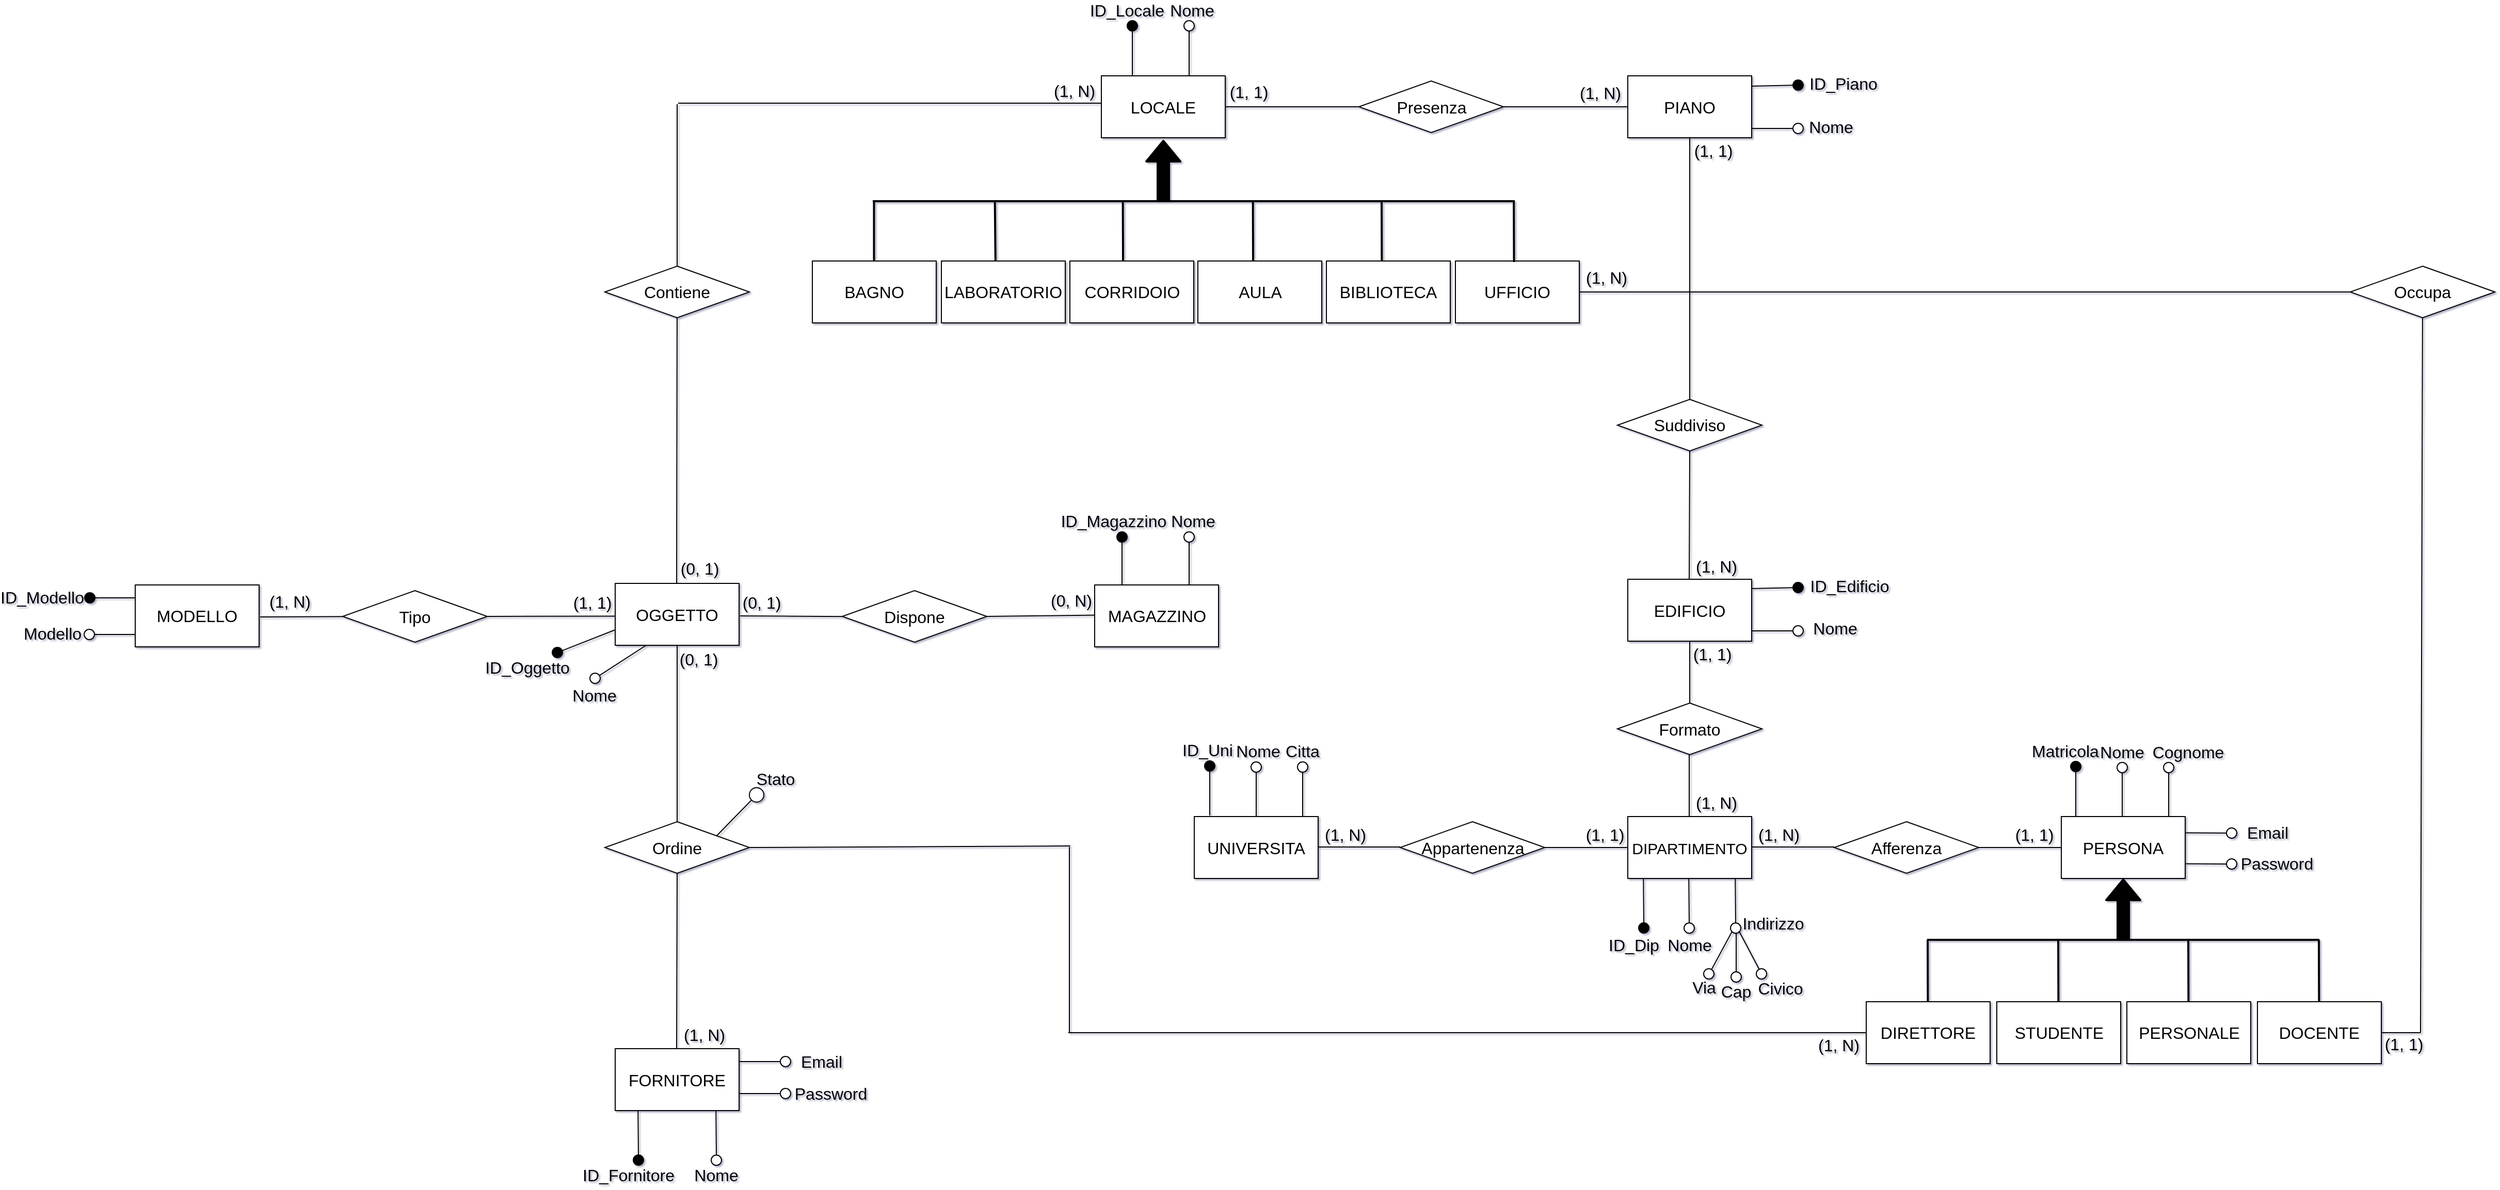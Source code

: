 <mxfile version="13.1.14" type="google"><diagram id="T4SH9xcDjH4Rhrjf1JH2" name="Page-1"><mxGraphModel dx="4160" dy="1720" grid="1" gridSize="10" guides="1" tooltips="1" connect="1" arrows="1" fold="1" page="0" pageScale="1" pageWidth="827" pageHeight="1169" background="none" math="0" shadow="1"><root><mxCell id="0"/><mxCell id="1" parent="0"/><mxCell id="QOyCzGSlGbPc3p6z9FrP-5" value="" style="endArrow=none;html=1;fontSize=16;" parent="1" target="QOyCzGSlGbPc3p6z9FrP-6" edge="1"><mxGeometry width="50" height="50" relative="1" as="geometry"><mxPoint x="-1185" y="261.5" as="sourcePoint"/><mxPoint x="-1135" y="211.5" as="targetPoint"/></mxGeometry></mxCell><mxCell id="QOyCzGSlGbPc3p6z9FrP-6" value="" style="ellipse;whiteSpace=wrap;html=1;aspect=fixed;fontSize=16;" parent="1" vertex="1"><mxGeometry x="-1151" y="212.5" width="14" height="14" as="geometry"/></mxCell><mxCell id="QOyCzGSlGbPc3p6z9FrP-7" value="Stato" style="text;html=1;align=center;verticalAlign=middle;resizable=0;points=[];autosize=1;fontSize=16;" parent="1" vertex="1"><mxGeometry x="-1151" y="193.5" width="50" height="20" as="geometry"/></mxCell><mxCell id="HjZJboqm2U8gx5QxNsLh-1" value="EDIFICIO" style="rounded=0;whiteSpace=wrap;html=1;fontSize=16;" parent="1" vertex="1"><mxGeometry x="-300" y="10.5" width="120" height="60" as="geometry"/></mxCell><mxCell id="HjZJboqm2U8gx5QxNsLh-4" value="" style="endArrow=none;html=1;entryX=0;entryY=0.5;entryDx=0;entryDy=0;exitX=1;exitY=0.5;exitDx=0;exitDy=0;fontSize=16;" parent="1" source="HjZJboqm2U8gx5QxNsLh-5" target="HjZJboqm2U8gx5QxNsLh-11" edge="1"><mxGeometry width="50" height="50" relative="1" as="geometry"><mxPoint x="-370" y="-445.5" as="sourcePoint"/><mxPoint x="-290" y="-445.5" as="targetPoint"/></mxGeometry></mxCell><mxCell id="HjZJboqm2U8gx5QxNsLh-5" value="Presenza" style="rhombus;whiteSpace=wrap;html=1;fontSize=16;" parent="1" vertex="1"><mxGeometry x="-560.5" y="-472.5" width="140" height="50" as="geometry"/></mxCell><mxCell id="HjZJboqm2U8gx5QxNsLh-6" value="" style="endArrow=none;html=1;entryX=0;entryY=0.5;entryDx=0;entryDy=0;exitX=1;exitY=0.5;exitDx=0;exitDy=0;fontSize=16;" parent="1" source="HjZJboqm2U8gx5QxNsLh-7" target="HjZJboqm2U8gx5QxNsLh-5" edge="1"><mxGeometry width="50" height="50" relative="1" as="geometry"><mxPoint x="-590" y="-447" as="sourcePoint"/><mxPoint x="-510" y="-447" as="targetPoint"/></mxGeometry></mxCell><mxCell id="HjZJboqm2U8gx5QxNsLh-8" value="" style="endArrow=none;html=1;exitX=0.5;exitY=0;exitDx=0;exitDy=0;entryX=0.5;entryY=1;entryDx=0;entryDy=0;fontSize=16;" parent="1" source="HjZJboqm2U8gx5QxNsLh-9" target="HjZJboqm2U8gx5QxNsLh-11" edge="1"><mxGeometry width="50" height="50" relative="1" as="geometry"><mxPoint x="-240" y="-99.5" as="sourcePoint"/><mxPoint x="-250" y="-405" as="targetPoint"/></mxGeometry></mxCell><mxCell id="HjZJboqm2U8gx5QxNsLh-9" value="Suddiviso" style="rhombus;whiteSpace=wrap;html=1;fontSize=16;" parent="1" vertex="1"><mxGeometry x="-310" y="-163.88" width="140" height="50" as="geometry"/></mxCell><mxCell id="HjZJboqm2U8gx5QxNsLh-10" value="" style="endArrow=none;html=1;entryX=0.5;entryY=1;entryDx=0;entryDy=0;fontSize=16;" parent="1" target="HjZJboqm2U8gx5QxNsLh-9" edge="1"><mxGeometry width="50" height="50" relative="1" as="geometry"><mxPoint x="-240.5" y="10.5" as="sourcePoint"/><mxPoint x="-240.5" y="-49.5" as="targetPoint"/></mxGeometry></mxCell><mxCell id="HjZJboqm2U8gx5QxNsLh-11" value="PIANO" style="rounded=0;whiteSpace=wrap;html=1;fontSize=16;" parent="1" vertex="1"><mxGeometry x="-300" y="-477.5" width="120" height="60" as="geometry"/></mxCell><mxCell id="HjZJboqm2U8gx5QxNsLh-12" value="" style="endArrow=none;html=1;entryX=0.5;entryY=1;entryDx=0;entryDy=0;fontSize=16;" parent="1" edge="1"><mxGeometry width="50" height="50" relative="1" as="geometry"><mxPoint x="-240.5" y="240.5" as="sourcePoint"/><mxPoint x="-240.5" y="180.5" as="targetPoint"/></mxGeometry></mxCell><mxCell id="HjZJboqm2U8gx5QxNsLh-13" value="Formato" style="rhombus;whiteSpace=wrap;html=1;fontSize=16;" parent="1" vertex="1"><mxGeometry x="-310" y="130.5" width="140" height="50" as="geometry"/></mxCell><mxCell id="HjZJboqm2U8gx5QxNsLh-14" value="" style="endArrow=none;html=1;entryX=0.5;entryY=1;entryDx=0;entryDy=0;fontSize=16;" parent="1" edge="1"><mxGeometry width="50" height="50" relative="1" as="geometry"><mxPoint x="-240" y="130.5" as="sourcePoint"/><mxPoint x="-240" y="70.5" as="targetPoint"/></mxGeometry></mxCell><mxCell id="HjZJboqm2U8gx5QxNsLh-15" value="DIPARTIMENTO" style="rounded=0;whiteSpace=wrap;html=1;fontSize=15;" parent="1" vertex="1"><mxGeometry x="-300" y="240.5" width="120" height="60" as="geometry"/></mxCell><mxCell id="HjZJboqm2U8gx5QxNsLh-47" value="" style="endArrow=none;html=1;exitX=1;exitY=0.25;exitDx=0;exitDy=0;fontSize=16;" parent="1" target="HjZJboqm2U8gx5QxNsLh-48" edge="1"><mxGeometry width="50" height="50" relative="1" as="geometry"><mxPoint x="-180" y="-467.5" as="sourcePoint"/><mxPoint x="-110" y="-463.5" as="targetPoint"/></mxGeometry></mxCell><mxCell id="HjZJboqm2U8gx5QxNsLh-48" value="" style="ellipse;whiteSpace=wrap;html=1;aspect=fixed;fillColor=#000000;fontSize=16;" parent="1" vertex="1"><mxGeometry x="-140" y="-473.5" width="10" height="10" as="geometry"/></mxCell><mxCell id="HjZJboqm2U8gx5QxNsLh-49" value="&lt;font style=&quot;font-size: 16px;&quot;&gt;ID_Piano&lt;/font&gt;" style="text;html=1;strokeColor=none;fillColor=none;align=center;verticalAlign=middle;whiteSpace=wrap;rounded=0;fontSize=16;" parent="1" vertex="1"><mxGeometry x="-109" y="-477.5" width="36" height="15" as="geometry"/></mxCell><mxCell id="HjZJboqm2U8gx5QxNsLh-50" value="" style="endArrow=none;html=1;exitX=1;exitY=0.25;exitDx=0;exitDy=0;fontSize=16;" parent="1" target="HjZJboqm2U8gx5QxNsLh-51" edge="1"><mxGeometry width="50" height="50" relative="1" as="geometry"><mxPoint x="-180" y="-426.5" as="sourcePoint"/><mxPoint x="-110" y="-421.5" as="targetPoint"/></mxGeometry></mxCell><mxCell id="HjZJboqm2U8gx5QxNsLh-51" value="" style="ellipse;whiteSpace=wrap;html=1;aspect=fixed;fontSize=16;" parent="1" vertex="1"><mxGeometry x="-140" y="-431.5" width="10" height="10" as="geometry"/></mxCell><mxCell id="HjZJboqm2U8gx5QxNsLh-52" value="&lt;font style=&quot;font-size: 16px;&quot;&gt;Nome&lt;/font&gt;" style="text;html=1;strokeColor=none;fillColor=none;align=center;verticalAlign=middle;whiteSpace=wrap;rounded=0;fontSize=16;" parent="1" vertex="1"><mxGeometry x="-123" y="-435.5" width="40" height="15" as="geometry"/></mxCell><mxCell id="HjZJboqm2U8gx5QxNsLh-104" value="(1, 1)" style="text;html=1;strokeColor=none;fillColor=none;align=center;verticalAlign=middle;whiteSpace=wrap;rounded=0;fontSize=16;" parent="1" vertex="1"><mxGeometry x="-687" y="-472.5" width="40" height="20" as="geometry"/></mxCell><mxCell id="HjZJboqm2U8gx5QxNsLh-105" value="(1, N)" style="text;html=1;strokeColor=none;fillColor=none;align=center;verticalAlign=middle;whiteSpace=wrap;rounded=0;fontSize=16;" parent="1" vertex="1"><mxGeometry x="-350" y="-471.5" width="47" height="20" as="geometry"/></mxCell><mxCell id="HjZJboqm2U8gx5QxNsLh-106" value="(1, N)" style="text;html=1;strokeColor=none;fillColor=none;align=center;verticalAlign=middle;whiteSpace=wrap;rounded=0;fontSize=16;" parent="1" vertex="1"><mxGeometry x="-860" y="-473.5" width="48" height="20" as="geometry"/></mxCell><mxCell id="wVnkwPbWw3LcGZAChAwE-37" value="(1, 1)" style="text;html=1;strokeColor=none;fillColor=none;align=center;verticalAlign=middle;whiteSpace=wrap;rounded=0;fontSize=16;" parent="1" vertex="1"><mxGeometry x="-238" y="72.5" width="40" height="20" as="geometry"/></mxCell><mxCell id="wVnkwPbWw3LcGZAChAwE-38" value="(1, N)" style="text;html=1;strokeColor=none;fillColor=none;align=center;verticalAlign=middle;whiteSpace=wrap;rounded=0;fontSize=16;" parent="1" vertex="1"><mxGeometry x="-238" y="216.5" width="48" height="20" as="geometry"/></mxCell><mxCell id="wVnkwPbWw3LcGZAChAwE-39" value="(1, N)" style="text;html=1;strokeColor=none;fillColor=none;align=center;verticalAlign=middle;whiteSpace=wrap;rounded=0;fontSize=16;" parent="1" vertex="1"><mxGeometry x="-238" y="-12.5" width="48" height="20" as="geometry"/></mxCell><mxCell id="wVnkwPbWw3LcGZAChAwE-40" value="(1, 1)" style="text;html=1;strokeColor=none;fillColor=none;align=center;verticalAlign=middle;whiteSpace=wrap;rounded=0;fontSize=16;" parent="1" vertex="1"><mxGeometry x="-237" y="-415.5" width="40" height="20" as="geometry"/></mxCell><mxCell id="t8kwrnqjvy36frHPvEBy-101" value="" style="endArrow=none;html=1;exitX=1;exitY=0.25;exitDx=0;exitDy=0;fontSize=16;" parent="1" target="t8kwrnqjvy36frHPvEBy-102" edge="1"><mxGeometry width="50" height="50" relative="1" as="geometry"><mxPoint x="-180" y="19.5" as="sourcePoint"/><mxPoint x="-110" y="23.5" as="targetPoint"/></mxGeometry></mxCell><mxCell id="t8kwrnqjvy36frHPvEBy-102" value="" style="ellipse;whiteSpace=wrap;html=1;aspect=fixed;fillColor=#000000;fontSize=16;" parent="1" vertex="1"><mxGeometry x="-140" y="13.5" width="10" height="10" as="geometry"/></mxCell><mxCell id="t8kwrnqjvy36frHPvEBy-103" value="&lt;font style=&quot;font-size: 16px;&quot;&gt;ID_Edificio&lt;/font&gt;" style="text;html=1;strokeColor=none;fillColor=none;align=center;verticalAlign=middle;whiteSpace=wrap;rounded=0;fontSize=16;" parent="1" vertex="1"><mxGeometry x="-103" y="9.5" width="36" height="15" as="geometry"/></mxCell><mxCell id="t8kwrnqjvy36frHPvEBy-104" value="" style="endArrow=none;html=1;exitX=1;exitY=0.25;exitDx=0;exitDy=0;fontSize=16;" parent="1" target="t8kwrnqjvy36frHPvEBy-105" edge="1"><mxGeometry width="50" height="50" relative="1" as="geometry"><mxPoint x="-180" y="60.5" as="sourcePoint"/><mxPoint x="-110" y="65.5" as="targetPoint"/></mxGeometry></mxCell><mxCell id="t8kwrnqjvy36frHPvEBy-105" value="" style="ellipse;whiteSpace=wrap;html=1;aspect=fixed;fontSize=16;" parent="1" vertex="1"><mxGeometry x="-140" y="55.5" width="10" height="10" as="geometry"/></mxCell><mxCell id="t8kwrnqjvy36frHPvEBy-106" value="&lt;font style=&quot;font-size: 16px;&quot;&gt;Nome&lt;/font&gt;" style="text;html=1;strokeColor=none;fillColor=none;align=center;verticalAlign=middle;whiteSpace=wrap;rounded=0;fontSize=16;" parent="1" vertex="1"><mxGeometry x="-119" y="50.5" width="40" height="15" as="geometry"/></mxCell><mxCell id="vv5K-7v0P7Oa04V80ooy-3" value="STUDENTE" style="rounded=0;whiteSpace=wrap;html=1;fontSize=16;" parent="1" vertex="1"><mxGeometry x="57.5" y="420" width="120" height="60" as="geometry"/></mxCell><mxCell id="vv5K-7v0P7Oa04V80ooy-4" value="PERSONALE" style="rounded=0;whiteSpace=wrap;html=1;fontSize=16;" parent="1" vertex="1"><mxGeometry x="183.5" y="420" width="120" height="60" as="geometry"/></mxCell><mxCell id="vv5K-7v0P7Oa04V80ooy-5" value="DIRETTORE" style="rounded=0;whiteSpace=wrap;html=1;fontSize=16;" parent="1" vertex="1"><mxGeometry x="-69" y="420" width="120" height="60" as="geometry"/></mxCell><mxCell id="cSVzeajK7Uu7MSFlGU_H-64" value="" style="endArrow=none;html=1;entryX=0;entryY=0.5;entryDx=0;entryDy=0;fontSize=16;" parent="1" edge="1"><mxGeometry width="50" height="50" relative="1" as="geometry"><mxPoint x="40" y="270.5" as="sourcePoint"/><mxPoint x="120" y="270.5" as="targetPoint"/></mxGeometry></mxCell><mxCell id="cSVzeajK7Uu7MSFlGU_H-65" value="Afferenza" style="rhombus;whiteSpace=wrap;html=1;fontSize=16;" parent="1" vertex="1"><mxGeometry x="-100" y="245.5" width="140" height="50" as="geometry"/></mxCell><mxCell id="cSVzeajK7Uu7MSFlGU_H-66" value="" style="endArrow=none;html=1;entryX=0;entryY=0.5;entryDx=0;entryDy=0;fontSize=16;" parent="1" edge="1"><mxGeometry width="50" height="50" relative="1" as="geometry"><mxPoint x="-180" y="270" as="sourcePoint"/><mxPoint x="-100" y="270" as="targetPoint"/></mxGeometry></mxCell><mxCell id="cSVzeajK7Uu7MSFlGU_H-67" value="(1, N)" style="text;html=1;strokeColor=none;fillColor=none;align=center;verticalAlign=middle;whiteSpace=wrap;rounded=0;fontSize=16;" parent="1" vertex="1"><mxGeometry x="-177" y="247.5" width="47" height="20" as="geometry"/></mxCell><mxCell id="cSVzeajK7Uu7MSFlGU_H-68" value="(1, 1)" style="text;html=1;strokeColor=none;fillColor=none;align=center;verticalAlign=middle;whiteSpace=wrap;rounded=0;fontSize=16;" parent="1" vertex="1"><mxGeometry x="70" y="247.5" width="48" height="20" as="geometry"/></mxCell><mxCell id="cSVzeajK7Uu7MSFlGU_H-69" value="PERSONA" style="rounded=0;whiteSpace=wrap;html=1;fontSize=16;" parent="1" vertex="1"><mxGeometry x="120" y="240.5" width="120" height="60" as="geometry"/></mxCell><mxCell id="cSVzeajK7Uu7MSFlGU_H-71" value="" style="endArrow=none;html=1;strokeWidth=2;fontSize=16;" parent="1" edge="1"><mxGeometry width="50" height="50" relative="1" as="geometry"><mxPoint x="-1030.27" y="-355" as="sourcePoint"/><mxPoint x="-1030.27" y="-296" as="targetPoint"/></mxGeometry></mxCell><mxCell id="cSVzeajK7Uu7MSFlGU_H-104" value="" style="endArrow=none;html=1;fontSize=16;" parent="1" target="cSVzeajK7Uu7MSFlGU_H-105" edge="1"><mxGeometry width="50" height="50" relative="1" as="geometry"><mxPoint x="134" y="240" as="sourcePoint"/><mxPoint x="134" y="190" as="targetPoint"/></mxGeometry></mxCell><mxCell id="cSVzeajK7Uu7MSFlGU_H-105" value="" style="ellipse;whiteSpace=wrap;html=1;aspect=fixed;fillColor=#000000;fontSize=16;" parent="1" vertex="1"><mxGeometry x="129" y="187" width="10" height="10" as="geometry"/></mxCell><mxCell id="cSVzeajK7Uu7MSFlGU_H-106" value="Matricola" style="text;html=1;strokeColor=none;fillColor=none;align=center;verticalAlign=middle;whiteSpace=wrap;rounded=0;fontSize=16;" parent="1" vertex="1"><mxGeometry x="114" y="169" width="20" height="15" as="geometry"/></mxCell><mxCell id="cSVzeajK7Uu7MSFlGU_H-107" value="" style="endArrow=none;html=1;fontSize=16;" parent="1" target="cSVzeajK7Uu7MSFlGU_H-108" edge="1"><mxGeometry width="50" height="50" relative="1" as="geometry"><mxPoint x="179" y="241" as="sourcePoint"/><mxPoint x="179" y="191" as="targetPoint"/></mxGeometry></mxCell><mxCell id="cSVzeajK7Uu7MSFlGU_H-108" value="" style="ellipse;whiteSpace=wrap;html=1;aspect=fixed;fillColor=#FFFFFF;fontSize=16;" parent="1" vertex="1"><mxGeometry x="174" y="188" width="10" height="10" as="geometry"/></mxCell><mxCell id="cSVzeajK7Uu7MSFlGU_H-109" value="&lt;font style=&quot;font-size: 16px;&quot;&gt;Nome&lt;/font&gt;" style="text;html=1;strokeColor=none;fillColor=none;align=center;verticalAlign=middle;whiteSpace=wrap;rounded=0;fontSize=16;" parent="1" vertex="1"><mxGeometry x="169" y="170" width="20" height="15" as="geometry"/></mxCell><mxCell id="cSVzeajK7Uu7MSFlGU_H-111" value="" style="endArrow=none;html=1;fontSize=16;" parent="1" target="cSVzeajK7Uu7MSFlGU_H-112" edge="1"><mxGeometry width="50" height="50" relative="1" as="geometry"><mxPoint x="224" y="241" as="sourcePoint"/><mxPoint x="224" y="191" as="targetPoint"/></mxGeometry></mxCell><mxCell id="cSVzeajK7Uu7MSFlGU_H-112" value="" style="ellipse;whiteSpace=wrap;html=1;aspect=fixed;fillColor=#FFFFFF;fontSize=16;" parent="1" vertex="1"><mxGeometry x="219" y="188" width="10" height="10" as="geometry"/></mxCell><mxCell id="cSVzeajK7Uu7MSFlGU_H-113" value="&lt;font style=&quot;font-size: 16px;&quot;&gt;Cognome&lt;/font&gt;" style="text;html=1;strokeColor=none;fillColor=none;align=center;verticalAlign=middle;whiteSpace=wrap;rounded=0;fontSize=16;" parent="1" vertex="1"><mxGeometry x="233" y="170" width="20" height="15" as="geometry"/></mxCell><mxCell id="cSVzeajK7Uu7MSFlGU_H-118" value="" style="endArrow=none;html=1;fontSize=16;" parent="1" target="cSVzeajK7Uu7MSFlGU_H-119" edge="1"><mxGeometry width="50" height="50" relative="1" as="geometry"><mxPoint x="240" y="256.21" as="sourcePoint"/><mxPoint x="290" y="256.21" as="targetPoint"/></mxGeometry></mxCell><mxCell id="cSVzeajK7Uu7MSFlGU_H-119" value="" style="ellipse;whiteSpace=wrap;html=1;aspect=fixed;fontSize=16;" parent="1" vertex="1"><mxGeometry x="280" y="251.5" width="10" height="10" as="geometry"/></mxCell><mxCell id="cSVzeajK7Uu7MSFlGU_H-120" value="Email" style="text;html=1;strokeColor=none;fillColor=none;align=center;verticalAlign=middle;whiteSpace=wrap;rounded=0;fontSize=16;" parent="1" vertex="1"><mxGeometry x="300" y="245.5" width="40" height="20" as="geometry"/></mxCell><mxCell id="q4rbQ_JKQROZ9daAtk_g-19" value="" style="endArrow=none;html=1;entryX=0;entryY=0.5;entryDx=0;entryDy=0;exitX=1;exitY=0.5;exitDx=0;exitDy=0;fontSize=16;" parent="1" source="0HyNxy7I9pucihHlcyt--2" target="q4rbQ_JKQROZ9daAtk_g-21" edge="1"><mxGeometry width="50" height="50" relative="1" as="geometry"><mxPoint x="-180" y="-269" as="sourcePoint"/><mxPoint x="490" y="-371.5" as="targetPoint"/></mxGeometry></mxCell><mxCell id="q4rbQ_JKQROZ9daAtk_g-20" value="" style="endArrow=none;html=1;fontSize=16;" parent="1" target="q4rbQ_JKQROZ9daAtk_g-21" edge="1"><mxGeometry width="50" height="50" relative="1" as="geometry"><mxPoint x="468" y="450" as="sourcePoint"/><mxPoint x="420" y="-251.5" as="targetPoint"/></mxGeometry></mxCell><mxCell id="q4rbQ_JKQROZ9daAtk_g-21" value="Occupa" style="rhombus;whiteSpace=wrap;html=1;fontSize=16;" parent="1" vertex="1"><mxGeometry x="400" y="-293" width="140" height="50" as="geometry"/></mxCell><mxCell id="q4rbQ_JKQROZ9daAtk_g-31" value="(1, 1)" style="text;html=1;strokeColor=none;fillColor=none;align=center;verticalAlign=middle;whiteSpace=wrap;rounded=0;fontSize=16;" parent="1" vertex="1"><mxGeometry x="432" y="450.5" width="40" height="20" as="geometry"/></mxCell><mxCell id="q4rbQ_JKQROZ9daAtk_g-32" value="(1, N)" style="text;html=1;strokeColor=none;fillColor=none;align=center;verticalAlign=middle;whiteSpace=wrap;rounded=0;fontSize=16;" parent="1" vertex="1"><mxGeometry x="-343.5" y="-292" width="44.5" height="20" as="geometry"/></mxCell><mxCell id="VihwfUUMDbIpauMpEfsH-14" value="" style="endArrow=none;html=1;strokeWidth=2;fontSize=16;" parent="1" edge="1"><mxGeometry width="50" height="50" relative="1" as="geometry"><mxPoint x="-411.5" y="-356" as="sourcePoint"/><mxPoint x="-1031.5" y="-356" as="targetPoint"/></mxGeometry></mxCell><mxCell id="VihwfUUMDbIpauMpEfsH-17" value="" style="endArrow=none;html=1;entryX=0;entryY=0.5;entryDx=0;entryDy=0;fontSize=16;" parent="1" edge="1"><mxGeometry width="50" height="50" relative="1" as="geometry"><mxPoint x="-380.5" y="270.5" as="sourcePoint"/><mxPoint x="-300.5" y="270.5" as="targetPoint"/></mxGeometry></mxCell><mxCell id="VihwfUUMDbIpauMpEfsH-18" value="Appartenenza" style="rhombus;whiteSpace=wrap;html=1;fontSize=16;" parent="1" vertex="1"><mxGeometry x="-520.5" y="245.5" width="140" height="50" as="geometry"/></mxCell><mxCell id="VihwfUUMDbIpauMpEfsH-19" value="" style="endArrow=none;html=1;entryX=0;entryY=0.5;entryDx=0;entryDy=0;fontSize=16;" parent="1" edge="1"><mxGeometry width="50" height="50" relative="1" as="geometry"><mxPoint x="-600.5" y="270" as="sourcePoint"/><mxPoint x="-520.5" y="270" as="targetPoint"/></mxGeometry></mxCell><mxCell id="VihwfUUMDbIpauMpEfsH-20" value="(1, N)" style="text;html=1;strokeColor=none;fillColor=none;align=center;verticalAlign=middle;whiteSpace=wrap;rounded=0;fontSize=16;" parent="1" vertex="1"><mxGeometry x="-598.5" y="247.5" width="48.5" height="20" as="geometry"/></mxCell><mxCell id="VihwfUUMDbIpauMpEfsH-21" value="(1, 1)" style="text;html=1;strokeColor=none;fillColor=none;align=center;verticalAlign=middle;whiteSpace=wrap;rounded=0;fontSize=16;" parent="1" vertex="1"><mxGeometry x="-342.5" y="247.5" width="40" height="20" as="geometry"/></mxCell><mxCell id="VihwfUUMDbIpauMpEfsH-22" value="UNIVERSITA" style="rounded=0;whiteSpace=wrap;html=1;fontSize=16;" parent="1" vertex="1"><mxGeometry x="-720" y="240.5" width="120" height="60" as="geometry"/></mxCell><mxCell id="VihwfUUMDbIpauMpEfsH-38" value="" style="endArrow=none;html=1;exitX=0.13;exitY=0.998;exitDx=0;exitDy=0;exitPerimeter=0;fontSize=16;" parent="1" target="VihwfUUMDbIpauMpEfsH-39" edge="1"><mxGeometry width="50" height="50" relative="1" as="geometry"><mxPoint x="-284.9" y="300.38" as="sourcePoint"/><mxPoint x="-200.5" y="328.5" as="targetPoint"/></mxGeometry></mxCell><mxCell id="VihwfUUMDbIpauMpEfsH-39" value="" style="ellipse;whiteSpace=wrap;html=1;aspect=fixed;fillColor=#000000;fontSize=16;" parent="1" vertex="1"><mxGeometry x="-289.5" y="343.5" width="10" height="10" as="geometry"/></mxCell><mxCell id="VihwfUUMDbIpauMpEfsH-40" value="ID_Dip" style="text;html=1;strokeColor=none;fillColor=none;align=center;verticalAlign=middle;whiteSpace=wrap;rounded=0;fontSize=16;" parent="1" vertex="1"><mxGeometry x="-314.5" y="354.5" width="40" height="20" as="geometry"/></mxCell><mxCell id="VihwfUUMDbIpauMpEfsH-41" value="" style="endArrow=none;html=1;exitX=0.13;exitY=0.998;exitDx=0;exitDy=0;exitPerimeter=0;fontSize=16;" parent="1" target="VihwfUUMDbIpauMpEfsH-42" edge="1"><mxGeometry width="50" height="50" relative="1" as="geometry"><mxPoint x="-240.9" y="300.5" as="sourcePoint"/><mxPoint x="-156.5" y="328.62" as="targetPoint"/></mxGeometry></mxCell><mxCell id="VihwfUUMDbIpauMpEfsH-42" value="" style="ellipse;whiteSpace=wrap;html=1;aspect=fixed;fillColor=#FFFFFF;fontSize=16;" parent="1" vertex="1"><mxGeometry x="-245.5" y="343.62" width="10" height="10" as="geometry"/></mxCell><mxCell id="VihwfUUMDbIpauMpEfsH-43" value="Nome" style="text;html=1;strokeColor=none;fillColor=none;align=center;verticalAlign=middle;whiteSpace=wrap;rounded=0;fontSize=16;" parent="1" vertex="1"><mxGeometry x="-260.5" y="354.62" width="40" height="20" as="geometry"/></mxCell><mxCell id="VihwfUUMDbIpauMpEfsH-53" value="" style="endArrow=none;html=1;exitX=0.13;exitY=0.998;exitDx=0;exitDy=0;exitPerimeter=0;fontSize=16;" parent="1" target="VihwfUUMDbIpauMpEfsH-54" edge="1"><mxGeometry width="50" height="50" relative="1" as="geometry"><mxPoint x="-195.9" y="300.5" as="sourcePoint"/><mxPoint x="-111.5" y="328.62" as="targetPoint"/></mxGeometry></mxCell><mxCell id="VihwfUUMDbIpauMpEfsH-54" value="" style="ellipse;whiteSpace=wrap;html=1;aspect=fixed;fillColor=#FFFFFF;fontSize=16;" parent="1" vertex="1"><mxGeometry x="-200.5" y="343.62" width="10" height="10" as="geometry"/></mxCell><mxCell id="VihwfUUMDbIpauMpEfsH-55" value="Indirizzo" style="text;html=1;strokeColor=none;fillColor=none;align=center;verticalAlign=middle;whiteSpace=wrap;rounded=0;fontSize=16;" parent="1" vertex="1"><mxGeometry x="-179.5" y="333.5" width="40" height="20" as="geometry"/></mxCell><mxCell id="VihwfUUMDbIpauMpEfsH-62" value="" style="endArrow=none;html=1;entryX=0.5;entryY=1;entryDx=0;entryDy=0;exitX=0.5;exitY=0;exitDx=0;exitDy=0;fontSize=16;" parent="1" source="VihwfUUMDbIpauMpEfsH-63" edge="1"><mxGeometry width="50" height="50" relative="1" as="geometry"><mxPoint x="-1221" y="134.5" as="sourcePoint"/><mxPoint x="-1221" y="74.5" as="targetPoint"/></mxGeometry></mxCell><mxCell id="VihwfUUMDbIpauMpEfsH-67" value="MODELLO" style="rounded=0;whiteSpace=wrap;html=1;fillColor=#FFFFFF;fontSize=16;" parent="1" vertex="1"><mxGeometry x="-1746" y="16" width="120" height="60" as="geometry"/></mxCell><mxCell id="VihwfUUMDbIpauMpEfsH-81" value="" style="endArrow=none;html=1;shadow=0;exitX=0;exitY=0.25;exitDx=0;exitDy=0;fontSize=16;" parent="1" target="VihwfUUMDbIpauMpEfsH-82" edge="1"><mxGeometry width="50" height="50" relative="1" as="geometry"><mxPoint x="-1746" y="28.5" as="sourcePoint"/><mxPoint x="-1695" y="61.5" as="targetPoint"/></mxGeometry></mxCell><mxCell id="VihwfUUMDbIpauMpEfsH-82" value="" style="ellipse;whiteSpace=wrap;html=1;aspect=fixed;fillColor=#000000;fontSize=16;" parent="1" vertex="1"><mxGeometry x="-1795" y="23.5" width="10" height="10" as="geometry"/></mxCell><mxCell id="VihwfUUMDbIpauMpEfsH-83" value="ID_Modello" style="text;html=1;strokeColor=none;fillColor=none;align=center;verticalAlign=middle;whiteSpace=wrap;rounded=0;shadow=0;fontSize=16;" parent="1" vertex="1"><mxGeometry x="-1856" y="17.5" width="40" height="20" as="geometry"/></mxCell><mxCell id="VihwfUUMDbIpauMpEfsH-84" value="" style="endArrow=none;html=1;shadow=0;exitX=0;exitY=0.25;exitDx=0;exitDy=0;fontSize=16;" parent="1" target="VihwfUUMDbIpauMpEfsH-85" edge="1"><mxGeometry width="50" height="50" relative="1" as="geometry"><mxPoint x="-1746.5" y="64" as="sourcePoint"/><mxPoint x="-1695.5" y="97" as="targetPoint"/></mxGeometry></mxCell><mxCell id="VihwfUUMDbIpauMpEfsH-85" value="" style="ellipse;whiteSpace=wrap;html=1;aspect=fixed;fillColor=#FFFFFF;fontSize=16;" parent="1" vertex="1"><mxGeometry x="-1795.5" y="59" width="10" height="10" as="geometry"/></mxCell><mxCell id="VihwfUUMDbIpauMpEfsH-86" value="Modello" style="text;html=1;strokeColor=none;fillColor=none;align=center;verticalAlign=middle;whiteSpace=wrap;rounded=0;shadow=0;fontSize=16;" parent="1" vertex="1"><mxGeometry x="-1846.5" y="53" width="40" height="20" as="geometry"/></mxCell><mxCell id="VihwfUUMDbIpauMpEfsH-110" value="" style="endArrow=none;html=1;exitX=0.5;exitY=0;exitDx=0;exitDy=0;fontSize=16;" parent="1" source="VihwfUUMDbIpauMpEfsH-111" edge="1"><mxGeometry width="50" height="50" relative="1" as="geometry"><mxPoint x="-1221" y="-364" as="sourcePoint"/><mxPoint x="-1221" y="-450" as="targetPoint"/></mxGeometry></mxCell><mxCell id="VihwfUUMDbIpauMpEfsH-112" value="" style="endArrow=none;html=1;fontSize=16;" parent="1" target="VihwfUUMDbIpauMpEfsH-111" edge="1"><mxGeometry width="50" height="50" relative="1" as="geometry"><mxPoint x="-1221.5" y="14.5" as="sourcePoint"/><mxPoint x="-1221" y="-45" as="targetPoint"/></mxGeometry></mxCell><mxCell id="VihwfUUMDbIpauMpEfsH-124" value="" style="endArrow=none;html=1;fontSize=16;" parent="1" target="VihwfUUMDbIpauMpEfsH-125" edge="1"><mxGeometry width="50" height="50" relative="1" as="geometry"><mxPoint x="-705" y="239.5" as="sourcePoint"/><mxPoint x="-705" y="189.5" as="targetPoint"/></mxGeometry></mxCell><mxCell id="VihwfUUMDbIpauMpEfsH-125" value="" style="ellipse;whiteSpace=wrap;html=1;aspect=fixed;fillColor=#000000;fontSize=16;" parent="1" vertex="1"><mxGeometry x="-710" y="186.5" width="10" height="10" as="geometry"/></mxCell><mxCell id="VihwfUUMDbIpauMpEfsH-126" value="ID_Uni" style="text;html=1;strokeColor=none;fillColor=none;align=center;verticalAlign=middle;whiteSpace=wrap;rounded=0;fontSize=16;" parent="1" vertex="1"><mxGeometry x="-717" y="168.5" width="20" height="15" as="geometry"/></mxCell><mxCell id="VihwfUUMDbIpauMpEfsH-127" value="" style="endArrow=none;html=1;fontSize=16;" parent="1" target="VihwfUUMDbIpauMpEfsH-128" edge="1"><mxGeometry width="50" height="50" relative="1" as="geometry"><mxPoint x="-660" y="240.5" as="sourcePoint"/><mxPoint x="-660" y="190.5" as="targetPoint"/></mxGeometry></mxCell><mxCell id="VihwfUUMDbIpauMpEfsH-128" value="" style="ellipse;whiteSpace=wrap;html=1;aspect=fixed;fillColor=#FFFFFF;fontSize=16;" parent="1" vertex="1"><mxGeometry x="-665" y="187.5" width="10" height="10" as="geometry"/></mxCell><mxCell id="VihwfUUMDbIpauMpEfsH-129" value="&lt;font style=&quot;font-size: 16px;&quot;&gt;Nome&lt;/font&gt;" style="text;html=1;strokeColor=none;fillColor=none;align=center;verticalAlign=middle;whiteSpace=wrap;rounded=0;fontSize=16;" parent="1" vertex="1"><mxGeometry x="-668" y="169.5" width="20" height="15" as="geometry"/></mxCell><mxCell id="VihwfUUMDbIpauMpEfsH-130" value="" style="endArrow=none;html=1;fontSize=16;" parent="1" target="VihwfUUMDbIpauMpEfsH-131" edge="1"><mxGeometry width="50" height="50" relative="1" as="geometry"><mxPoint x="-615" y="240.5" as="sourcePoint"/><mxPoint x="-615" y="190.5" as="targetPoint"/></mxGeometry></mxCell><mxCell id="VihwfUUMDbIpauMpEfsH-131" value="" style="ellipse;whiteSpace=wrap;html=1;aspect=fixed;fillColor=#FFFFFF;fontSize=16;" parent="1" vertex="1"><mxGeometry x="-620" y="187.5" width="10" height="10" as="geometry"/></mxCell><mxCell id="VihwfUUMDbIpauMpEfsH-132" value="&lt;font style=&quot;font-size: 16px;&quot;&gt;Citta&lt;/font&gt;" style="text;html=1;strokeColor=none;fillColor=none;align=center;verticalAlign=middle;whiteSpace=wrap;rounded=0;fontSize=16;" parent="1" vertex="1"><mxGeometry x="-625" y="169.5" width="20" height="15" as="geometry"/></mxCell><mxCell id="VihwfUUMDbIpauMpEfsH-133" value="" style="endArrow=none;html=1;exitX=1;exitY=0.5;exitDx=0;exitDy=0;fontSize=16;" parent="1" source="VihwfUUMDbIpauMpEfsH-63" edge="1"><mxGeometry width="50" height="50" relative="1" as="geometry"><mxPoint x="-739.5" y="269.61" as="sourcePoint"/><mxPoint x="-840" y="269" as="targetPoint"/></mxGeometry></mxCell><mxCell id="VihwfUUMDbIpauMpEfsH-134" value="" style="endArrow=none;html=1;entryX=0.5;entryY=1;entryDx=0;entryDy=0;fontSize=16;" parent="1" target="VihwfUUMDbIpauMpEfsH-63" edge="1"><mxGeometry width="50" height="50" relative="1" as="geometry"><mxPoint x="-1221.5" y="465.5" as="sourcePoint"/><mxPoint x="-1221.5" y="405.5" as="targetPoint"/></mxGeometry></mxCell><mxCell id="VihwfUUMDbIpauMpEfsH-137" value="FORNITORE" style="rounded=0;whiteSpace=wrap;html=1;fontSize=16;" parent="1" vertex="1"><mxGeometry x="-1281" y="465.5" width="120" height="60" as="geometry"/></mxCell><mxCell id="VihwfUUMDbIpauMpEfsH-139" value="(1, N)" style="text;html=1;strokeColor=none;fillColor=none;align=center;verticalAlign=middle;whiteSpace=wrap;rounded=0;fontSize=16;" parent="1" vertex="1"><mxGeometry x="-1219" y="441.5" width="49" height="20" as="geometry"/></mxCell><mxCell id="VihwfUUMDbIpauMpEfsH-140" value="" style="endArrow=none;html=1;exitX=0.13;exitY=0.998;exitDx=0;exitDy=0;exitPerimeter=0;fontSize=16;" parent="1" target="VihwfUUMDbIpauMpEfsH-141" edge="1"><mxGeometry width="50" height="50" relative="1" as="geometry"><mxPoint x="-1258.9" y="525.38" as="sourcePoint"/><mxPoint x="-1174.5" y="553.5" as="targetPoint"/></mxGeometry></mxCell><mxCell id="VihwfUUMDbIpauMpEfsH-141" value="" style="ellipse;whiteSpace=wrap;html=1;aspect=fixed;fillColor=#000000;fontSize=16;" parent="1" vertex="1"><mxGeometry x="-1263.5" y="568.5" width="10" height="10" as="geometry"/></mxCell><mxCell id="VihwfUUMDbIpauMpEfsH-142" value="ID_Fornitore" style="text;html=1;strokeColor=none;fillColor=none;align=center;verticalAlign=middle;whiteSpace=wrap;rounded=0;fontSize=16;" parent="1" vertex="1"><mxGeometry x="-1288.5" y="577.5" width="40" height="20" as="geometry"/></mxCell><mxCell id="VihwfUUMDbIpauMpEfsH-143" value="" style="endArrow=none;html=1;exitX=0.13;exitY=0.998;exitDx=0;exitDy=0;exitPerimeter=0;fontSize=16;" parent="1" target="VihwfUUMDbIpauMpEfsH-144" edge="1"><mxGeometry width="50" height="50" relative="1" as="geometry"><mxPoint x="-1183.4" y="525.5" as="sourcePoint"/><mxPoint x="-1099" y="553.62" as="targetPoint"/></mxGeometry></mxCell><mxCell id="VihwfUUMDbIpauMpEfsH-144" value="" style="ellipse;whiteSpace=wrap;html=1;aspect=fixed;fillColor=#FFFFFF;fontSize=16;" parent="1" vertex="1"><mxGeometry x="-1188" y="568.62" width="10" height="10" as="geometry"/></mxCell><mxCell id="VihwfUUMDbIpauMpEfsH-145" value="Nome" style="text;html=1;strokeColor=none;fillColor=none;align=center;verticalAlign=middle;whiteSpace=wrap;rounded=0;fontSize=16;" parent="1" vertex="1"><mxGeometry x="-1203" y="577.62" width="40" height="20" as="geometry"/></mxCell><mxCell id="VihwfUUMDbIpauMpEfsH-151" value="(0, 1)" style="text;html=1;strokeColor=none;fillColor=none;align=center;verticalAlign=middle;whiteSpace=wrap;rounded=0;fontSize=16;" parent="1" vertex="1"><mxGeometry x="-1220" y="77.5" width="40" height="20" as="geometry"/></mxCell><mxCell id="VihwfUUMDbIpauMpEfsH-153" value="" style="shape=flexArrow;endArrow=classic;html=1;strokeWidth=2;fillColor=#000000;fontSize=16;" parent="1" edge="1"><mxGeometry width="50" height="50" relative="1" as="geometry"><mxPoint x="-749.98" y="-356" as="sourcePoint"/><mxPoint x="-749.98" y="-415.5" as="targetPoint"/></mxGeometry></mxCell><mxCell id="kDZ6cwUm1d9cm-Sea0eG-5" value="" style="endArrow=none;html=1;strokeWidth=2;entryX=0.437;entryY=0.02;entryDx=0;entryDy=0;entryPerimeter=0;fontSize=16;" parent="1" target="vv5K-7v0P7Oa04V80ooy-6" edge="1"><mxGeometry width="50" height="50" relative="1" as="geometry"><mxPoint x="-913.18" y="-356" as="sourcePoint"/><mxPoint x="-913.98" y="-296" as="targetPoint"/></mxGeometry></mxCell><mxCell id="kDZ6cwUm1d9cm-Sea0eG-6" value="" style="endArrow=none;html=1;strokeWidth=2;entryX=0.5;entryY=0;entryDx=0;entryDy=0;fontSize=16;" parent="1" edge="1"><mxGeometry width="50" height="50" relative="1" as="geometry"><mxPoint x="-789.18" y="-356" as="sourcePoint"/><mxPoint x="-788.98" y="-296" as="targetPoint"/></mxGeometry></mxCell><mxCell id="kDZ6cwUm1d9cm-Sea0eG-7" value="" style="endArrow=none;html=1;strokeWidth=2;entryX=0.5;entryY=0;entryDx=0;entryDy=0;fontSize=16;" parent="1" edge="1"><mxGeometry width="50" height="50" relative="1" as="geometry"><mxPoint x="-663.18" y="-356" as="sourcePoint"/><mxPoint x="-662.98" y="-296" as="targetPoint"/></mxGeometry></mxCell><mxCell id="kDZ6cwUm1d9cm-Sea0eG-8" value="" style="endArrow=none;html=1;fontSize=16;" parent="1" target="kDZ6cwUm1d9cm-Sea0eG-9" edge="1"><mxGeometry width="50" height="50" relative="1" as="geometry"><mxPoint x="240" y="286.21" as="sourcePoint"/><mxPoint x="290" y="286.21" as="targetPoint"/></mxGeometry></mxCell><mxCell id="kDZ6cwUm1d9cm-Sea0eG-9" value="" style="ellipse;whiteSpace=wrap;html=1;aspect=fixed;fontSize=16;" parent="1" vertex="1"><mxGeometry x="280" y="281.5" width="10" height="10" as="geometry"/></mxCell><mxCell id="kDZ6cwUm1d9cm-Sea0eG-10" value="Password" style="text;html=1;strokeColor=none;fillColor=none;align=center;verticalAlign=middle;whiteSpace=wrap;rounded=0;fontSize=16;" parent="1" vertex="1"><mxGeometry x="309" y="275.5" width="40" height="20" as="geometry"/></mxCell><mxCell id="kDZ6cwUm1d9cm-Sea0eG-11" value="" style="endArrow=none;html=1;fontSize=16;" parent="1" edge="1"><mxGeometry width="50" height="50" relative="1" as="geometry"><mxPoint x="428" y="450" as="sourcePoint"/><mxPoint x="468" y="450" as="targetPoint"/></mxGeometry></mxCell><mxCell id="vv5K-7v0P7Oa04V80ooy-15" value="DOCENTE" style="rounded=0;whiteSpace=wrap;html=1;fontSize=16;" parent="1" vertex="1"><mxGeometry x="310" y="420" width="120" height="60" as="geometry"/></mxCell><mxCell id="kDZ6cwUm1d9cm-Sea0eG-12" value="(1, N)" style="text;html=1;strokeColor=none;fillColor=none;align=center;verticalAlign=middle;whiteSpace=wrap;rounded=0;fontSize=16;" parent="1" vertex="1"><mxGeometry x="-1622" y="21.5" width="52" height="20" as="geometry"/></mxCell><mxCell id="kDZ6cwUm1d9cm-Sea0eG-13" value="" style="endArrow=none;html=1;entryX=0;entryY=0.5;entryDx=0;entryDy=0;exitX=1;exitY=0.5;exitDx=0;exitDy=0;fontSize=16;" parent="1" source="kDZ6cwUm1d9cm-Sea0eG-15" edge="1"><mxGeometry width="50" height="50" relative="1" as="geometry"><mxPoint x="-1339" y="46.21" as="sourcePoint"/><mxPoint x="-1281" y="46.21" as="targetPoint"/></mxGeometry></mxCell><mxCell id="kDZ6cwUm1d9cm-Sea0eG-14" value="" style="endArrow=none;html=1;entryX=0.036;entryY=0.502;entryDx=0;entryDy=0;entryPerimeter=0;fontSize=16;" parent="1" target="kDZ6cwUm1d9cm-Sea0eG-15" edge="1"><mxGeometry width="50" height="50" relative="1" as="geometry"><mxPoint x="-1625" y="47" as="sourcePoint"/><mxPoint x="-1631" y="47" as="targetPoint"/></mxGeometry></mxCell><mxCell id="kDZ6cwUm1d9cm-Sea0eG-15" value="Tipo" style="rhombus;whiteSpace=wrap;html=1;fontSize=16;" parent="1" vertex="1"><mxGeometry x="-1545" y="21.5" width="140" height="50" as="geometry"/></mxCell><mxCell id="kDZ6cwUm1d9cm-Sea0eG-16" value="(1, 1)" style="text;html=1;strokeColor=none;fillColor=none;align=center;verticalAlign=middle;whiteSpace=wrap;rounded=0;fontSize=16;" parent="1" vertex="1"><mxGeometry x="-1323.5" y="22.5" width="40" height="20" as="geometry"/></mxCell><mxCell id="vv5K-7v0P7Oa04V80ooy-1" value="OGGETTO" style="rounded=0;whiteSpace=wrap;html=1;fontSize=16;" parent="1" vertex="1"><mxGeometry x="-1281" y="14.5" width="120" height="60" as="geometry"/></mxCell><mxCell id="kDZ6cwUm1d9cm-Sea0eG-32" value="" style="endArrow=none;html=1;strokeWidth=2;entryX=0.5;entryY=0;entryDx=0;entryDy=0;fontSize=16;" parent="1" edge="1"><mxGeometry width="50" height="50" relative="1" as="geometry"><mxPoint x="-538.5" y="-356" as="sourcePoint"/><mxPoint x="-538.3" y="-296" as="targetPoint"/></mxGeometry></mxCell><mxCell id="vv5K-7v0P7Oa04V80ooy-6" value="LABORATORIO" style="rounded=0;whiteSpace=wrap;html=1;fontSize=16;" parent="1" vertex="1"><mxGeometry x="-965" y="-298" width="120" height="60" as="geometry"/></mxCell><mxCell id="vv5K-7v0P7Oa04V80ooy-7" value="BAGNO" style="rounded=0;whiteSpace=wrap;html=1;fontSize=16;" parent="1" vertex="1"><mxGeometry x="-1090" y="-298" width="120" height="60" as="geometry"/></mxCell><mxCell id="vv5K-7v0P7Oa04V80ooy-9" value="AULA" style="rounded=0;whiteSpace=wrap;html=1;fontSize=16;" parent="1" vertex="1"><mxGeometry x="-716.5" y="-298" width="120" height="60" as="geometry"/></mxCell><mxCell id="cSVzeajK7Uu7MSFlGU_H-23" value="CORRIDOIO" style="rounded=0;whiteSpace=wrap;html=1;fontSize=16;" parent="1" vertex="1"><mxGeometry x="-840.5" y="-298" width="120" height="60" as="geometry"/></mxCell><mxCell id="q4rbQ_JKQROZ9daAtk_g-11" value="BIBLIOTECA" style="rounded=0;whiteSpace=wrap;html=1;fontSize=16;" parent="1" vertex="1"><mxGeometry x="-592" y="-298" width="120" height="60" as="geometry"/></mxCell><mxCell id="VihwfUUMDbIpauMpEfsH-111" value="Contiene" style="rhombus;whiteSpace=wrap;html=1;fontSize=16;" parent="1" vertex="1"><mxGeometry x="-1291" y="-293" width="140" height="50" as="geometry"/></mxCell><mxCell id="kDZ6cwUm1d9cm-Sea0eG-54" value="" style="endArrow=none;html=1;entryX=0;entryY=0.458;entryDx=0;entryDy=0;entryPerimeter=0;fontSize=16;" parent="1" edge="1"><mxGeometry width="50" height="50" relative="1" as="geometry"><mxPoint x="-1220" y="-451" as="sourcePoint"/><mxPoint x="-810" y="-451.02" as="targetPoint"/></mxGeometry></mxCell><mxCell id="HjZJboqm2U8gx5QxNsLh-7" value="LOCALE" style="rounded=0;whiteSpace=wrap;html=1;fontSize=16;" parent="1" vertex="1"><mxGeometry x="-810" y="-477.5" width="120" height="60" as="geometry"/></mxCell><mxCell id="kDZ6cwUm1d9cm-Sea0eG-65" value="" style="shape=flexArrow;endArrow=classic;html=1;strokeWidth=2;fillColor=#000000;fontSize=16;" parent="1" edge="1"><mxGeometry width="50" height="50" relative="1" as="geometry"><mxPoint x="180" y="360" as="sourcePoint"/><mxPoint x="180" y="300.5" as="targetPoint"/></mxGeometry></mxCell><mxCell id="kDZ6cwUm1d9cm-Sea0eG-66" value="" style="endArrow=none;html=1;strokeWidth=2;fontSize=16;" parent="1" edge="1"><mxGeometry width="50" height="50" relative="1" as="geometry"><mxPoint x="370" y="360" as="sourcePoint"/><mxPoint x="-10" y="360" as="targetPoint"/></mxGeometry></mxCell><mxCell id="kDZ6cwUm1d9cm-Sea0eG-67" value="" style="endArrow=none;html=1;strokeWidth=2;entryX=0.5;entryY=0;entryDx=0;entryDy=0;fontSize=16;" parent="1" edge="1"><mxGeometry width="50" height="50" relative="1" as="geometry"><mxPoint x="369.5" y="360" as="sourcePoint"/><mxPoint x="369.7" y="420" as="targetPoint"/></mxGeometry></mxCell><mxCell id="kDZ6cwUm1d9cm-Sea0eG-68" value="" style="endArrow=none;html=1;strokeWidth=2;entryX=0.5;entryY=0;entryDx=0;entryDy=0;fontSize=16;" parent="1" edge="1"><mxGeometry width="50" height="50" relative="1" as="geometry"><mxPoint x="243" y="360" as="sourcePoint"/><mxPoint x="243.2" y="420" as="targetPoint"/></mxGeometry></mxCell><mxCell id="kDZ6cwUm1d9cm-Sea0eG-69" value="" style="endArrow=none;html=1;strokeWidth=2;entryX=0.5;entryY=0;entryDx=0;entryDy=0;fontSize=16;" parent="1" edge="1"><mxGeometry width="50" height="50" relative="1" as="geometry"><mxPoint x="117" y="360" as="sourcePoint"/><mxPoint x="117.2" y="420" as="targetPoint"/></mxGeometry></mxCell><mxCell id="kDZ6cwUm1d9cm-Sea0eG-70" value="" style="endArrow=none;html=1;strokeWidth=2;entryX=0.5;entryY=0;entryDx=0;entryDy=0;fontSize=16;" parent="1" edge="1"><mxGeometry width="50" height="50" relative="1" as="geometry"><mxPoint x="-9.5" y="360" as="sourcePoint"/><mxPoint x="-9.3" y="420" as="targetPoint"/></mxGeometry></mxCell><mxCell id="kDZ6cwUm1d9cm-Sea0eG-78" value="" style="endArrow=none;html=1;fontSize=16;" parent="1" target="kDZ6cwUm1d9cm-Sea0eG-79" edge="1"><mxGeometry width="50" height="50" relative="1" as="geometry"><mxPoint x="-780.0" y="-478.0" as="sourcePoint"/><mxPoint x="-780" y="-528" as="targetPoint"/></mxGeometry></mxCell><mxCell id="kDZ6cwUm1d9cm-Sea0eG-79" value="" style="ellipse;whiteSpace=wrap;html=1;aspect=fixed;fillColor=#000000;fontSize=16;" parent="1" vertex="1"><mxGeometry x="-785" y="-531" width="10" height="10" as="geometry"/></mxCell><mxCell id="kDZ6cwUm1d9cm-Sea0eG-80" value="ID_Locale" style="text;html=1;strokeColor=none;fillColor=none;align=center;verticalAlign=middle;whiteSpace=wrap;rounded=0;fontSize=16;" parent="1" vertex="1"><mxGeometry x="-795" y="-549" width="20" height="15" as="geometry"/></mxCell><mxCell id="kDZ6cwUm1d9cm-Sea0eG-81" value="" style="endArrow=none;html=1;fontSize=16;" parent="1" target="kDZ6cwUm1d9cm-Sea0eG-82" edge="1"><mxGeometry width="50" height="50" relative="1" as="geometry"><mxPoint x="-725.0" y="-478.0" as="sourcePoint"/><mxPoint x="-725" y="-528" as="targetPoint"/></mxGeometry></mxCell><mxCell id="kDZ6cwUm1d9cm-Sea0eG-82" value="" style="ellipse;whiteSpace=wrap;html=1;aspect=fixed;fillColor=#FFFFFF;fontSize=16;" parent="1" vertex="1"><mxGeometry x="-730" y="-531" width="10" height="10" as="geometry"/></mxCell><mxCell id="kDZ6cwUm1d9cm-Sea0eG-83" value="&lt;font style=&quot;font-size: 16px;&quot;&gt;Nome&lt;/font&gt;" style="text;html=1;strokeColor=none;fillColor=none;align=center;verticalAlign=middle;whiteSpace=wrap;rounded=0;fontSize=16;" parent="1" vertex="1"><mxGeometry x="-732" y="-549" width="20" height="15" as="geometry"/></mxCell><mxCell id="kDZ6cwUm1d9cm-Sea0eG-89" value="" style="endArrow=none;html=1;exitX=0;exitY=0.75;exitDx=0;exitDy=0;fontSize=16;" parent="1" source="vv5K-7v0P7Oa04V80ooy-1" target="kDZ6cwUm1d9cm-Sea0eG-90" edge="1"><mxGeometry width="50" height="50" relative="1" as="geometry"><mxPoint x="-1411" y="120" as="sourcePoint"/><mxPoint x="-1341" y="124" as="targetPoint"/></mxGeometry></mxCell><mxCell id="kDZ6cwUm1d9cm-Sea0eG-90" value="" style="ellipse;whiteSpace=wrap;html=1;aspect=fixed;fillColor=#000000;fontSize=16;" parent="1" vertex="1"><mxGeometry x="-1342" y="76.5" width="10" height="10" as="geometry"/></mxCell><mxCell id="kDZ6cwUm1d9cm-Sea0eG-91" value="&lt;font style=&quot;font-size: 16px;&quot;&gt;ID_Oggetto&lt;/font&gt;" style="text;html=1;strokeColor=none;fillColor=none;align=center;verticalAlign=middle;whiteSpace=wrap;rounded=0;fontSize=16;" parent="1" vertex="1"><mxGeometry x="-1384" y="88.5" width="36" height="15" as="geometry"/></mxCell><mxCell id="kDZ6cwUm1d9cm-Sea0eG-92" value="" style="endArrow=none;html=1;exitX=0.25;exitY=1;exitDx=0;exitDy=0;fontSize=16;" parent="1" source="vv5K-7v0P7Oa04V80ooy-1" target="kDZ6cwUm1d9cm-Sea0eG-93" edge="1"><mxGeometry width="50" height="50" relative="1" as="geometry"><mxPoint x="-1411" y="150.5" as="sourcePoint"/><mxPoint x="-1341" y="155.5" as="targetPoint"/></mxGeometry></mxCell><mxCell id="kDZ6cwUm1d9cm-Sea0eG-93" value="" style="ellipse;whiteSpace=wrap;html=1;aspect=fixed;fontSize=16;" parent="1" vertex="1"><mxGeometry x="-1305.5" y="101.5" width="10" height="10" as="geometry"/></mxCell><mxCell id="kDZ6cwUm1d9cm-Sea0eG-94" value="&lt;font style=&quot;font-size: 16px;&quot;&gt;Nome&lt;/font&gt;" style="text;html=1;strokeColor=none;fillColor=none;align=center;verticalAlign=middle;whiteSpace=wrap;rounded=0;fontSize=16;" parent="1" vertex="1"><mxGeometry x="-1321.5" y="115.5" width="40" height="15" as="geometry"/></mxCell><mxCell id="kDZ6cwUm1d9cm-Sea0eG-103" value="(0, 1)" style="text;html=1;strokeColor=none;fillColor=none;align=center;verticalAlign=middle;whiteSpace=wrap;rounded=0;fontSize=16;" parent="1" vertex="1"><mxGeometry x="-1219.5" y="-10.5" width="40" height="20" as="geometry"/></mxCell><mxCell id="z4cKM9p2Kw12YTm2-yQn-13" value="" style="endArrow=none;html=1;fontSize=16;" parent="1" edge="1"><mxGeometry width="50" height="50" relative="1" as="geometry"><mxPoint x="-219" y="389" as="sourcePoint"/><mxPoint x="-199" y="352" as="targetPoint"/></mxGeometry></mxCell><mxCell id="z4cKM9p2Kw12YTm2-yQn-14" value="" style="ellipse;whiteSpace=wrap;html=1;aspect=fixed;fillColor=#FFFFFF;fontSize=16;" parent="1" vertex="1"><mxGeometry x="-226.5" y="388" width="10" height="10" as="geometry"/></mxCell><mxCell id="z4cKM9p2Kw12YTm2-yQn-15" value="Via" style="text;html=1;strokeColor=none;fillColor=none;align=center;verticalAlign=middle;whiteSpace=wrap;rounded=0;fontSize=16;" parent="1" vertex="1"><mxGeometry x="-246.5" y="396" width="40" height="20" as="geometry"/></mxCell><mxCell id="z4cKM9p2Kw12YTm2-yQn-16" value="" style="endArrow=none;html=1;fontSize=16;" parent="1" edge="1"><mxGeometry width="50" height="50" relative="1" as="geometry"><mxPoint x="-195" y="391" as="sourcePoint"/><mxPoint x="-195" y="353.62" as="targetPoint"/></mxGeometry></mxCell><mxCell id="z4cKM9p2Kw12YTm2-yQn-17" value="Cap" style="text;html=1;strokeColor=none;fillColor=none;align=center;verticalAlign=middle;whiteSpace=wrap;rounded=0;fontSize=16;" parent="1" vertex="1"><mxGeometry x="-215.5" y="400" width="40" height="20" as="geometry"/></mxCell><mxCell id="z4cKM9p2Kw12YTm2-yQn-18" value="" style="ellipse;whiteSpace=wrap;html=1;aspect=fixed;fillColor=#FFFFFF;fontSize=16;" parent="1" vertex="1"><mxGeometry x="-200" y="391" width="10" height="10" as="geometry"/></mxCell><mxCell id="z4cKM9p2Kw12YTm2-yQn-19" value="" style="endArrow=none;html=1;fontSize=16;" parent="1" edge="1"><mxGeometry width="50" height="50" relative="1" as="geometry"><mxPoint x="-172.5" y="389" as="sourcePoint"/><mxPoint x="-192" y="352" as="targetPoint"/></mxGeometry></mxCell><mxCell id="z4cKM9p2Kw12YTm2-yQn-20" value="" style="ellipse;whiteSpace=wrap;html=1;aspect=fixed;fillColor=#FFFFFF;fontSize=16;" parent="1" vertex="1"><mxGeometry x="-175.5" y="388" width="10" height="10" as="geometry"/></mxCell><mxCell id="z4cKM9p2Kw12YTm2-yQn-21" value="Civico" style="text;html=1;strokeColor=none;fillColor=none;align=center;verticalAlign=middle;whiteSpace=wrap;rounded=0;fontSize=16;" parent="1" vertex="1"><mxGeometry x="-172.5" y="398.5" width="40" height="17" as="geometry"/></mxCell><mxCell id="0HyNxy7I9pucihHlcyt--2" value="UFFICIO" style="rounded=0;whiteSpace=wrap;html=1;fontSize=16;" parent="1" vertex="1"><mxGeometry x="-467" y="-298" width="120" height="60" as="geometry"/></mxCell><mxCell id="0HyNxy7I9pucihHlcyt--3" value="" style="endArrow=none;html=1;strokeWidth=2;entryX=0.5;entryY=0;entryDx=0;entryDy=0;fontSize=16;" parent="1" edge="1"><mxGeometry width="50" height="50" relative="1" as="geometry"><mxPoint x="-410.42" y="-357" as="sourcePoint"/><mxPoint x="-410.22" y="-297" as="targetPoint"/></mxGeometry></mxCell><mxCell id="dJ_INB2Gf2BixUYqwjpQ-1" value="" style="endArrow=none;html=1;exitX=1;exitY=0.25;exitDx=0;exitDy=0;fontSize=16;" parent="1" target="dJ_INB2Gf2BixUYqwjpQ-2" edge="1"><mxGeometry width="50" height="50" relative="1" as="geometry"><mxPoint x="-1161" y="509" as="sourcePoint"/><mxPoint x="-1091" y="514" as="targetPoint"/></mxGeometry></mxCell><mxCell id="dJ_INB2Gf2BixUYqwjpQ-2" value="" style="ellipse;whiteSpace=wrap;html=1;aspect=fixed;fontSize=16;" parent="1" vertex="1"><mxGeometry x="-1121" y="504" width="10" height="10" as="geometry"/></mxCell><mxCell id="dJ_INB2Gf2BixUYqwjpQ-3" value="&lt;font style=&quot;font-size: 16px;&quot;&gt;Password&lt;/font&gt;" style="text;html=1;strokeColor=none;fillColor=none;align=center;verticalAlign=middle;whiteSpace=wrap;rounded=0;fontSize=16;" parent="1" vertex="1"><mxGeometry x="-1092" y="501" width="40" height="15" as="geometry"/></mxCell><mxCell id="HD_YDCK7ArPJfDBVbH3V-1" value="" style="endArrow=none;html=1;exitX=1;exitY=0.25;exitDx=0;exitDy=0;fontSize=16;" parent="1" target="HD_YDCK7ArPJfDBVbH3V-2" edge="1"><mxGeometry width="50" height="50" relative="1" as="geometry"><mxPoint x="-1161" y="478" as="sourcePoint"/><mxPoint x="-1091" y="483" as="targetPoint"/></mxGeometry></mxCell><mxCell id="HD_YDCK7ArPJfDBVbH3V-2" value="" style="ellipse;whiteSpace=wrap;html=1;aspect=fixed;fontSize=16;" parent="1" vertex="1"><mxGeometry x="-1121" y="473" width="10" height="10" as="geometry"/></mxCell><mxCell id="HD_YDCK7ArPJfDBVbH3V-3" value="&lt;font style=&quot;font-size: 16px;&quot;&gt;Email&lt;/font&gt;" style="text;html=1;strokeColor=none;fillColor=none;align=center;verticalAlign=middle;whiteSpace=wrap;rounded=0;fontSize=16;" parent="1" vertex="1"><mxGeometry x="-1101" y="470" width="40" height="15" as="geometry"/></mxCell><mxCell id="VihwfUUMDbIpauMpEfsH-63" value="Ordine" style="rhombus;whiteSpace=wrap;html=1;fontSize=16;" parent="1" vertex="1"><mxGeometry x="-1291" y="245.5" width="140" height="50" as="geometry"/></mxCell><mxCell id="8JQmh_Q51zzrhR-sHOhv-1" value="" style="endArrow=none;html=1;fontSize=16;" parent="1" edge="1"><mxGeometry width="50" height="50" relative="1" as="geometry"><mxPoint x="-841" y="450" as="sourcePoint"/><mxPoint x="-841" y="270" as="targetPoint"/></mxGeometry></mxCell><mxCell id="8JQmh_Q51zzrhR-sHOhv-2" value="" style="endArrow=none;html=1;entryX=0;entryY=0.5;entryDx=0;entryDy=0;fontSize=16;" parent="1" target="vv5K-7v0P7Oa04V80ooy-5" edge="1"><mxGeometry width="50" height="50" relative="1" as="geometry"><mxPoint x="-842" y="450" as="sourcePoint"/><mxPoint x="-470.5" y="423.5" as="targetPoint"/></mxGeometry></mxCell><mxCell id="bp4U0s_rqECaRbRT0chO-3" value="" style="endArrow=none;html=1;fontSize=16;" parent="1" target="bp4U0s_rqECaRbRT0chO-4" edge="1"><mxGeometry width="50" height="50" relative="1" as="geometry"><mxPoint x="-790.0" y="17.5" as="sourcePoint"/><mxPoint x="-790" y="-32.5" as="targetPoint"/></mxGeometry></mxCell><mxCell id="bp4U0s_rqECaRbRT0chO-4" value="" style="ellipse;whiteSpace=wrap;html=1;aspect=fixed;fillColor=#000000;fontSize=16;" parent="1" vertex="1"><mxGeometry x="-795" y="-35.5" width="10" height="10" as="geometry"/></mxCell><mxCell id="bp4U0s_rqECaRbRT0chO-5" value="ID_Magazzino" style="text;html=1;strokeColor=none;fillColor=none;align=center;verticalAlign=middle;whiteSpace=wrap;rounded=0;fontSize=16;" parent="1" vertex="1"><mxGeometry x="-808" y="-53.5" width="20" height="15" as="geometry"/></mxCell><mxCell id="bp4U0s_rqECaRbRT0chO-6" value="" style="endArrow=none;html=1;fontSize=16;" parent="1" target="bp4U0s_rqECaRbRT0chO-7" edge="1"><mxGeometry width="50" height="50" relative="1" as="geometry"><mxPoint x="-725.0" y="17.5" as="sourcePoint"/><mxPoint x="-725" y="-32.5" as="targetPoint"/></mxGeometry></mxCell><mxCell id="bp4U0s_rqECaRbRT0chO-7" value="" style="ellipse;whiteSpace=wrap;html=1;aspect=fixed;fillColor=#FFFFFF;fontSize=16;" parent="1" vertex="1"><mxGeometry x="-730" y="-35.5" width="10" height="10" as="geometry"/></mxCell><mxCell id="bp4U0s_rqECaRbRT0chO-8" value="&lt;font style=&quot;font-size: 16px;&quot;&gt;Nome&lt;/font&gt;" style="text;html=1;strokeColor=none;fillColor=none;align=center;verticalAlign=middle;whiteSpace=wrap;rounded=0;fontSize=16;" parent="1" vertex="1"><mxGeometry x="-731" y="-53.5" width="20" height="15" as="geometry"/></mxCell><mxCell id="2XGa0ZYx_IijhB_EZ-s7-1" value="(0, 1)" style="text;html=1;strokeColor=none;fillColor=none;align=center;verticalAlign=middle;whiteSpace=wrap;rounded=0;fontSize=16;" parent="1" vertex="1"><mxGeometry x="-1159" y="22.5" width="40" height="20" as="geometry"/></mxCell><mxCell id="2XGa0ZYx_IijhB_EZ-s7-2" value="" style="endArrow=none;html=1;entryX=0;entryY=0.5;entryDx=0;entryDy=0;exitX=1;exitY=0.5;exitDx=0;exitDy=0;fontSize=16;" parent="1" source="2XGa0ZYx_IijhB_EZ-s7-4" edge="1"><mxGeometry width="50" height="50" relative="1" as="geometry"><mxPoint x="-874" y="45.21" as="sourcePoint"/><mxPoint x="-816" y="45.21" as="targetPoint"/></mxGeometry></mxCell><mxCell id="2XGa0ZYx_IijhB_EZ-s7-3" value="" style="endArrow=none;html=1;entryX=0.036;entryY=0.502;entryDx=0;entryDy=0;entryPerimeter=0;fontSize=16;" parent="1" target="2XGa0ZYx_IijhB_EZ-s7-4" edge="1"><mxGeometry width="50" height="50" relative="1" as="geometry"><mxPoint x="-1160" y="46" as="sourcePoint"/><mxPoint x="-1166" y="46" as="targetPoint"/></mxGeometry></mxCell><mxCell id="2XGa0ZYx_IijhB_EZ-s7-4" value="Dispone" style="rhombus;whiteSpace=wrap;html=1;fontSize=16;" parent="1" vertex="1"><mxGeometry x="-1061" y="21.5" width="140" height="50" as="geometry"/></mxCell><mxCell id="2XGa0ZYx_IijhB_EZ-s7-5" value="(0, N)" style="text;html=1;strokeColor=none;fillColor=none;align=center;verticalAlign=middle;whiteSpace=wrap;rounded=0;fontSize=16;" parent="1" vertex="1"><mxGeometry x="-860" y="20.5" width="41.5" height="20" as="geometry"/></mxCell><mxCell id="t8kwrnqjvy36frHPvEBy-67" value="MAGAZZINO" style="rounded=0;whiteSpace=wrap;html=1;fontSize=16;" parent="1" vertex="1"><mxGeometry x="-816.5" y="16" width="120" height="60" as="geometry"/></mxCell><mxCell id="2XGa0ZYx_IijhB_EZ-s7-8" value="(1, N)" style="text;html=1;strokeColor=none;fillColor=none;align=center;verticalAlign=middle;whiteSpace=wrap;rounded=0;fontSize=16;" parent="1" vertex="1"><mxGeometry x="-120" y="452" width="49" height="20" as="geometry"/></mxCell></root></mxGraphModel></diagram></mxfile>